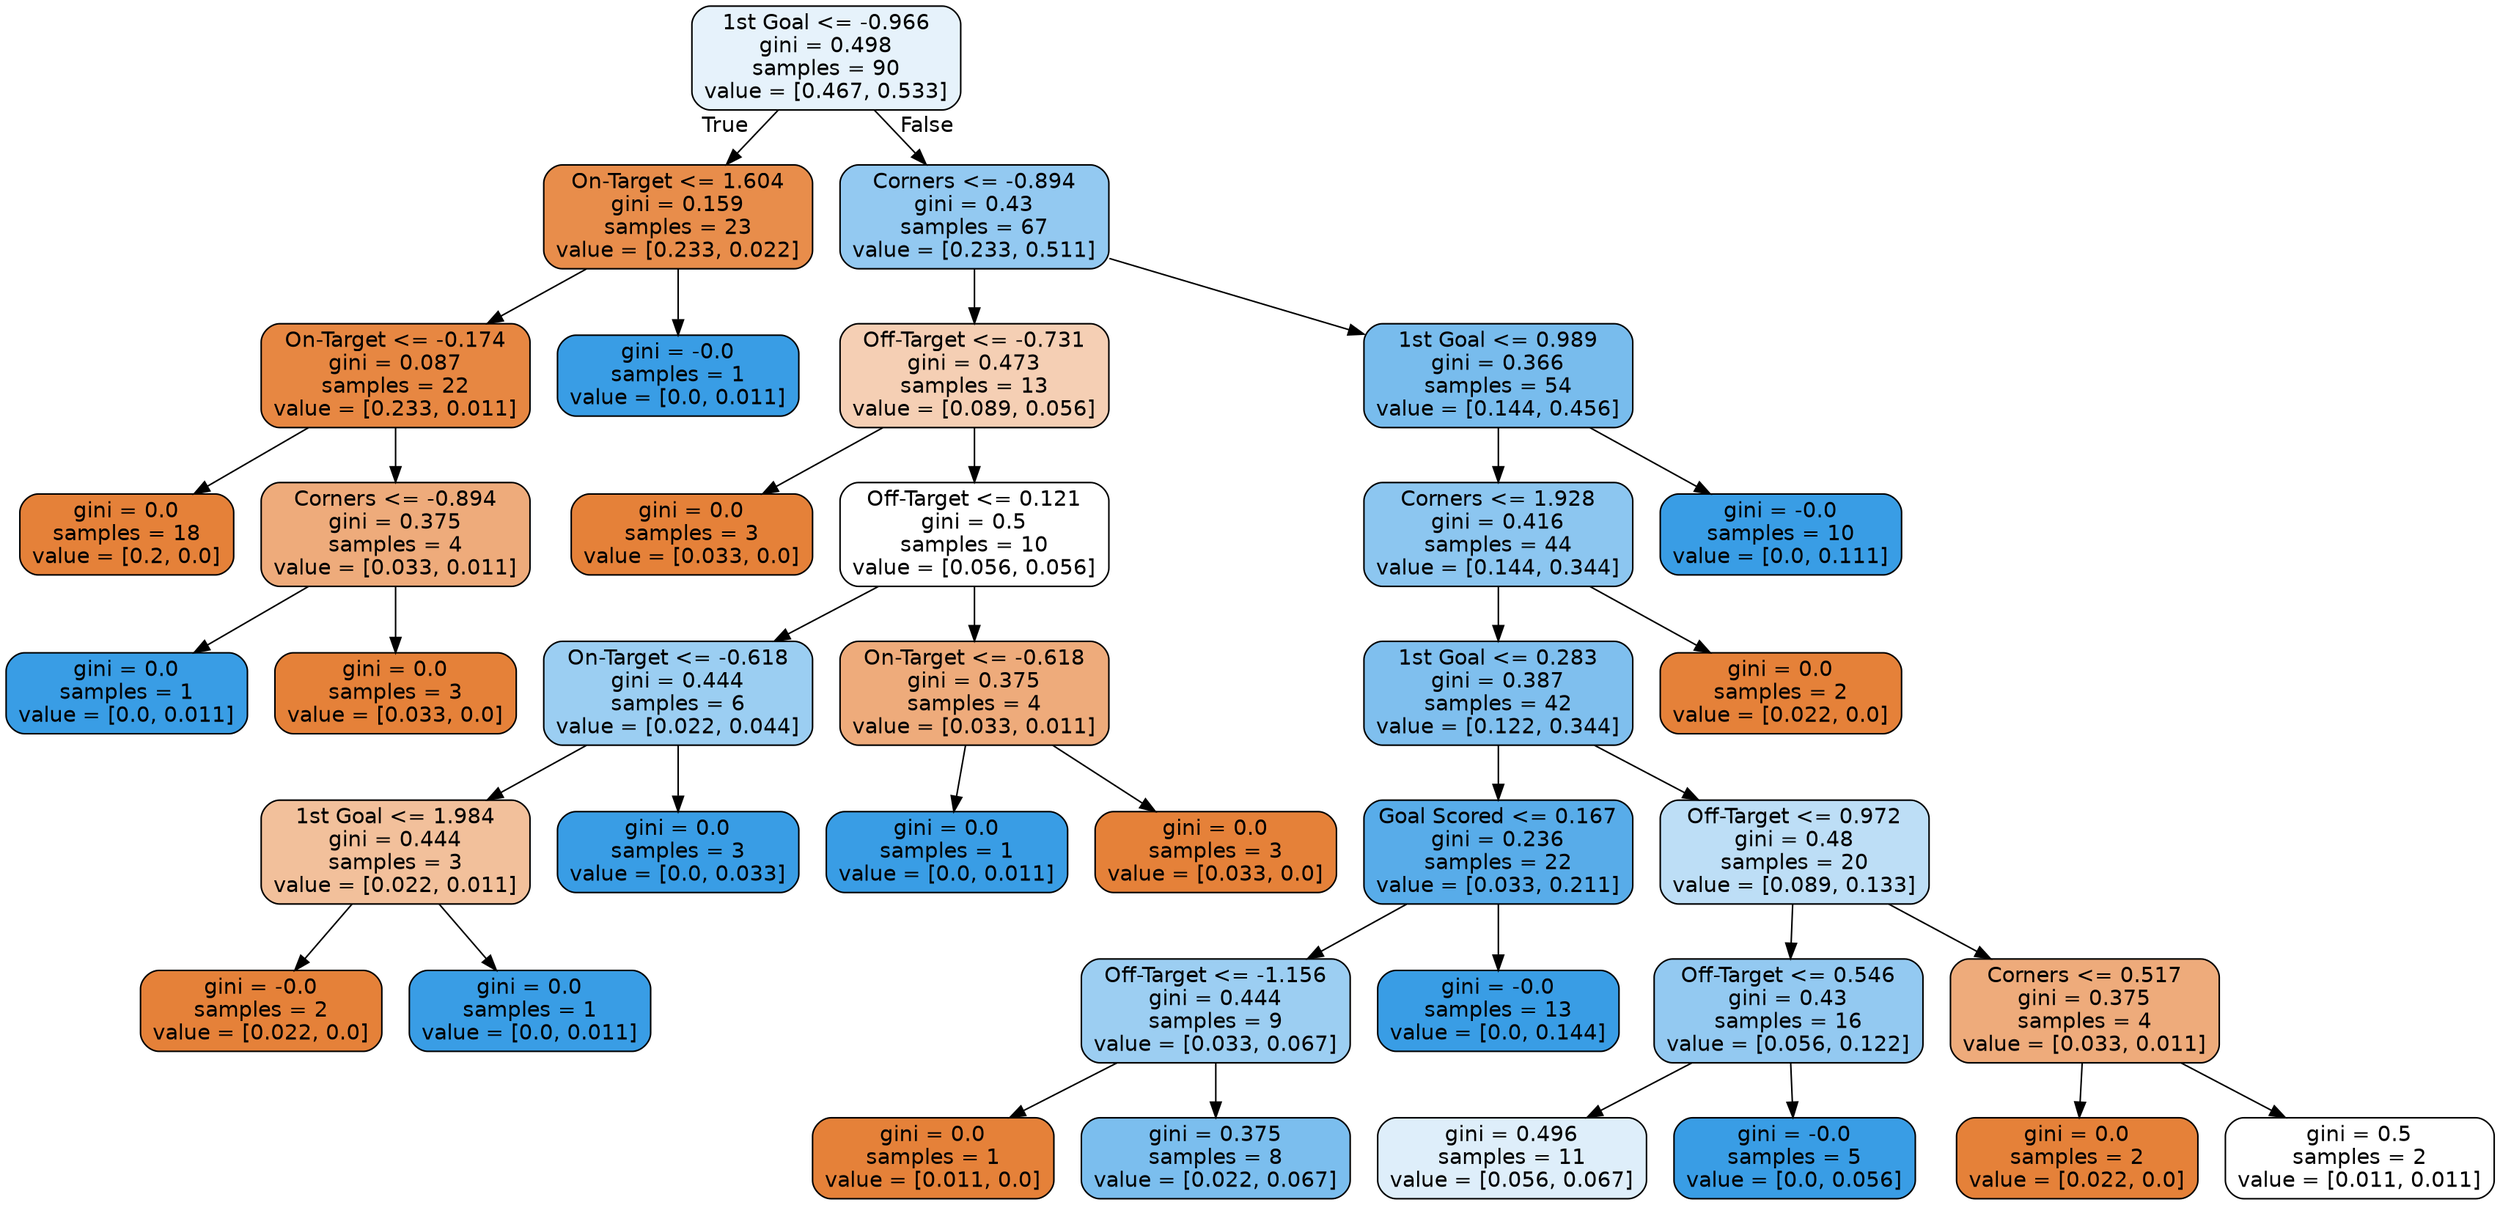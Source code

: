 digraph Tree {
node [shape=box, style="filled, rounded", color="black", fontname=helvetica] ;
edge [fontname=helvetica] ;
0 [label="1st Goal <= -0.966\ngini = 0.498\nsamples = 90\nvalue = [0.467, 0.533]", fillcolor="#399de520"] ;
1 [label="On-Target <= 1.604\ngini = 0.159\nsamples = 23\nvalue = [0.233, 0.022]", fillcolor="#e58139e7"] ;
0 -> 1 [labeldistance=2.5, labelangle=45, headlabel="True"] ;
2 [label="On-Target <= -0.174\ngini = 0.087\nsamples = 22\nvalue = [0.233, 0.011]", fillcolor="#e58139f3"] ;
1 -> 2 ;
3 [label="gini = 0.0\nsamples = 18\nvalue = [0.2, 0.0]", fillcolor="#e58139ff"] ;
2 -> 3 ;
4 [label="Corners <= -0.894\ngini = 0.375\nsamples = 4\nvalue = [0.033, 0.011]", fillcolor="#e58139aa"] ;
2 -> 4 ;
5 [label="gini = 0.0\nsamples = 1\nvalue = [0.0, 0.011]", fillcolor="#399de5ff"] ;
4 -> 5 ;
6 [label="gini = 0.0\nsamples = 3\nvalue = [0.033, 0.0]", fillcolor="#e58139ff"] ;
4 -> 6 ;
7 [label="gini = -0.0\nsamples = 1\nvalue = [0.0, 0.011]", fillcolor="#399de5ff"] ;
1 -> 7 ;
8 [label="Corners <= -0.894\ngini = 0.43\nsamples = 67\nvalue = [0.233, 0.511]", fillcolor="#399de58b"] ;
0 -> 8 [labeldistance=2.5, labelangle=-45, headlabel="False"] ;
9 [label="Off-Target <= -0.731\ngini = 0.473\nsamples = 13\nvalue = [0.089, 0.056]", fillcolor="#e5813960"] ;
8 -> 9 ;
10 [label="gini = 0.0\nsamples = 3\nvalue = [0.033, 0.0]", fillcolor="#e58139ff"] ;
9 -> 10 ;
11 [label="Off-Target <= 0.121\ngini = 0.5\nsamples = 10\nvalue = [0.056, 0.056]", fillcolor="#e5813900"] ;
9 -> 11 ;
12 [label="On-Target <= -0.618\ngini = 0.444\nsamples = 6\nvalue = [0.022, 0.044]", fillcolor="#399de580"] ;
11 -> 12 ;
13 [label="1st Goal <= 1.984\ngini = 0.444\nsamples = 3\nvalue = [0.022, 0.011]", fillcolor="#e5813980"] ;
12 -> 13 ;
14 [label="gini = -0.0\nsamples = 2\nvalue = [0.022, 0.0]", fillcolor="#e58139ff"] ;
13 -> 14 ;
15 [label="gini = 0.0\nsamples = 1\nvalue = [0.0, 0.011]", fillcolor="#399de5ff"] ;
13 -> 15 ;
16 [label="gini = 0.0\nsamples = 3\nvalue = [0.0, 0.033]", fillcolor="#399de5ff"] ;
12 -> 16 ;
17 [label="On-Target <= -0.618\ngini = 0.375\nsamples = 4\nvalue = [0.033, 0.011]", fillcolor="#e58139aa"] ;
11 -> 17 ;
18 [label="gini = 0.0\nsamples = 1\nvalue = [0.0, 0.011]", fillcolor="#399de5ff"] ;
17 -> 18 ;
19 [label="gini = 0.0\nsamples = 3\nvalue = [0.033, 0.0]", fillcolor="#e58139ff"] ;
17 -> 19 ;
20 [label="1st Goal <= 0.989\ngini = 0.366\nsamples = 54\nvalue = [0.144, 0.456]", fillcolor="#399de5ae"] ;
8 -> 20 ;
21 [label="Corners <= 1.928\ngini = 0.416\nsamples = 44\nvalue = [0.144, 0.344]", fillcolor="#399de594"] ;
20 -> 21 ;
22 [label="1st Goal <= 0.283\ngini = 0.387\nsamples = 42\nvalue = [0.122, 0.344]", fillcolor="#399de5a5"] ;
21 -> 22 ;
23 [label="Goal Scored <= 0.167\ngini = 0.236\nsamples = 22\nvalue = [0.033, 0.211]", fillcolor="#399de5d7"] ;
22 -> 23 ;
24 [label="Off-Target <= -1.156\ngini = 0.444\nsamples = 9\nvalue = [0.033, 0.067]", fillcolor="#399de57f"] ;
23 -> 24 ;
25 [label="gini = 0.0\nsamples = 1\nvalue = [0.011, 0.0]", fillcolor="#e58139ff"] ;
24 -> 25 ;
26 [label="gini = 0.375\nsamples = 8\nvalue = [0.022, 0.067]", fillcolor="#399de5aa"] ;
24 -> 26 ;
27 [label="gini = -0.0\nsamples = 13\nvalue = [0.0, 0.144]", fillcolor="#399de5ff"] ;
23 -> 27 ;
28 [label="Off-Target <= 0.972\ngini = 0.48\nsamples = 20\nvalue = [0.089, 0.133]", fillcolor="#399de555"] ;
22 -> 28 ;
29 [label="Off-Target <= 0.546\ngini = 0.43\nsamples = 16\nvalue = [0.056, 0.122]", fillcolor="#399de58b"] ;
28 -> 29 ;
30 [label="gini = 0.496\nsamples = 11\nvalue = [0.056, 0.067]", fillcolor="#399de52a"] ;
29 -> 30 ;
31 [label="gini = -0.0\nsamples = 5\nvalue = [0.0, 0.056]", fillcolor="#399de5ff"] ;
29 -> 31 ;
32 [label="Corners <= 0.517\ngini = 0.375\nsamples = 4\nvalue = [0.033, 0.011]", fillcolor="#e58139aa"] ;
28 -> 32 ;
33 [label="gini = 0.0\nsamples = 2\nvalue = [0.022, 0.0]", fillcolor="#e58139ff"] ;
32 -> 33 ;
34 [label="gini = 0.5\nsamples = 2\nvalue = [0.011, 0.011]", fillcolor="#e5813900"] ;
32 -> 34 ;
35 [label="gini = 0.0\nsamples = 2\nvalue = [0.022, 0.0]", fillcolor="#e58139ff"] ;
21 -> 35 ;
36 [label="gini = -0.0\nsamples = 10\nvalue = [0.0, 0.111]", fillcolor="#399de5ff"] ;
20 -> 36 ;
}
